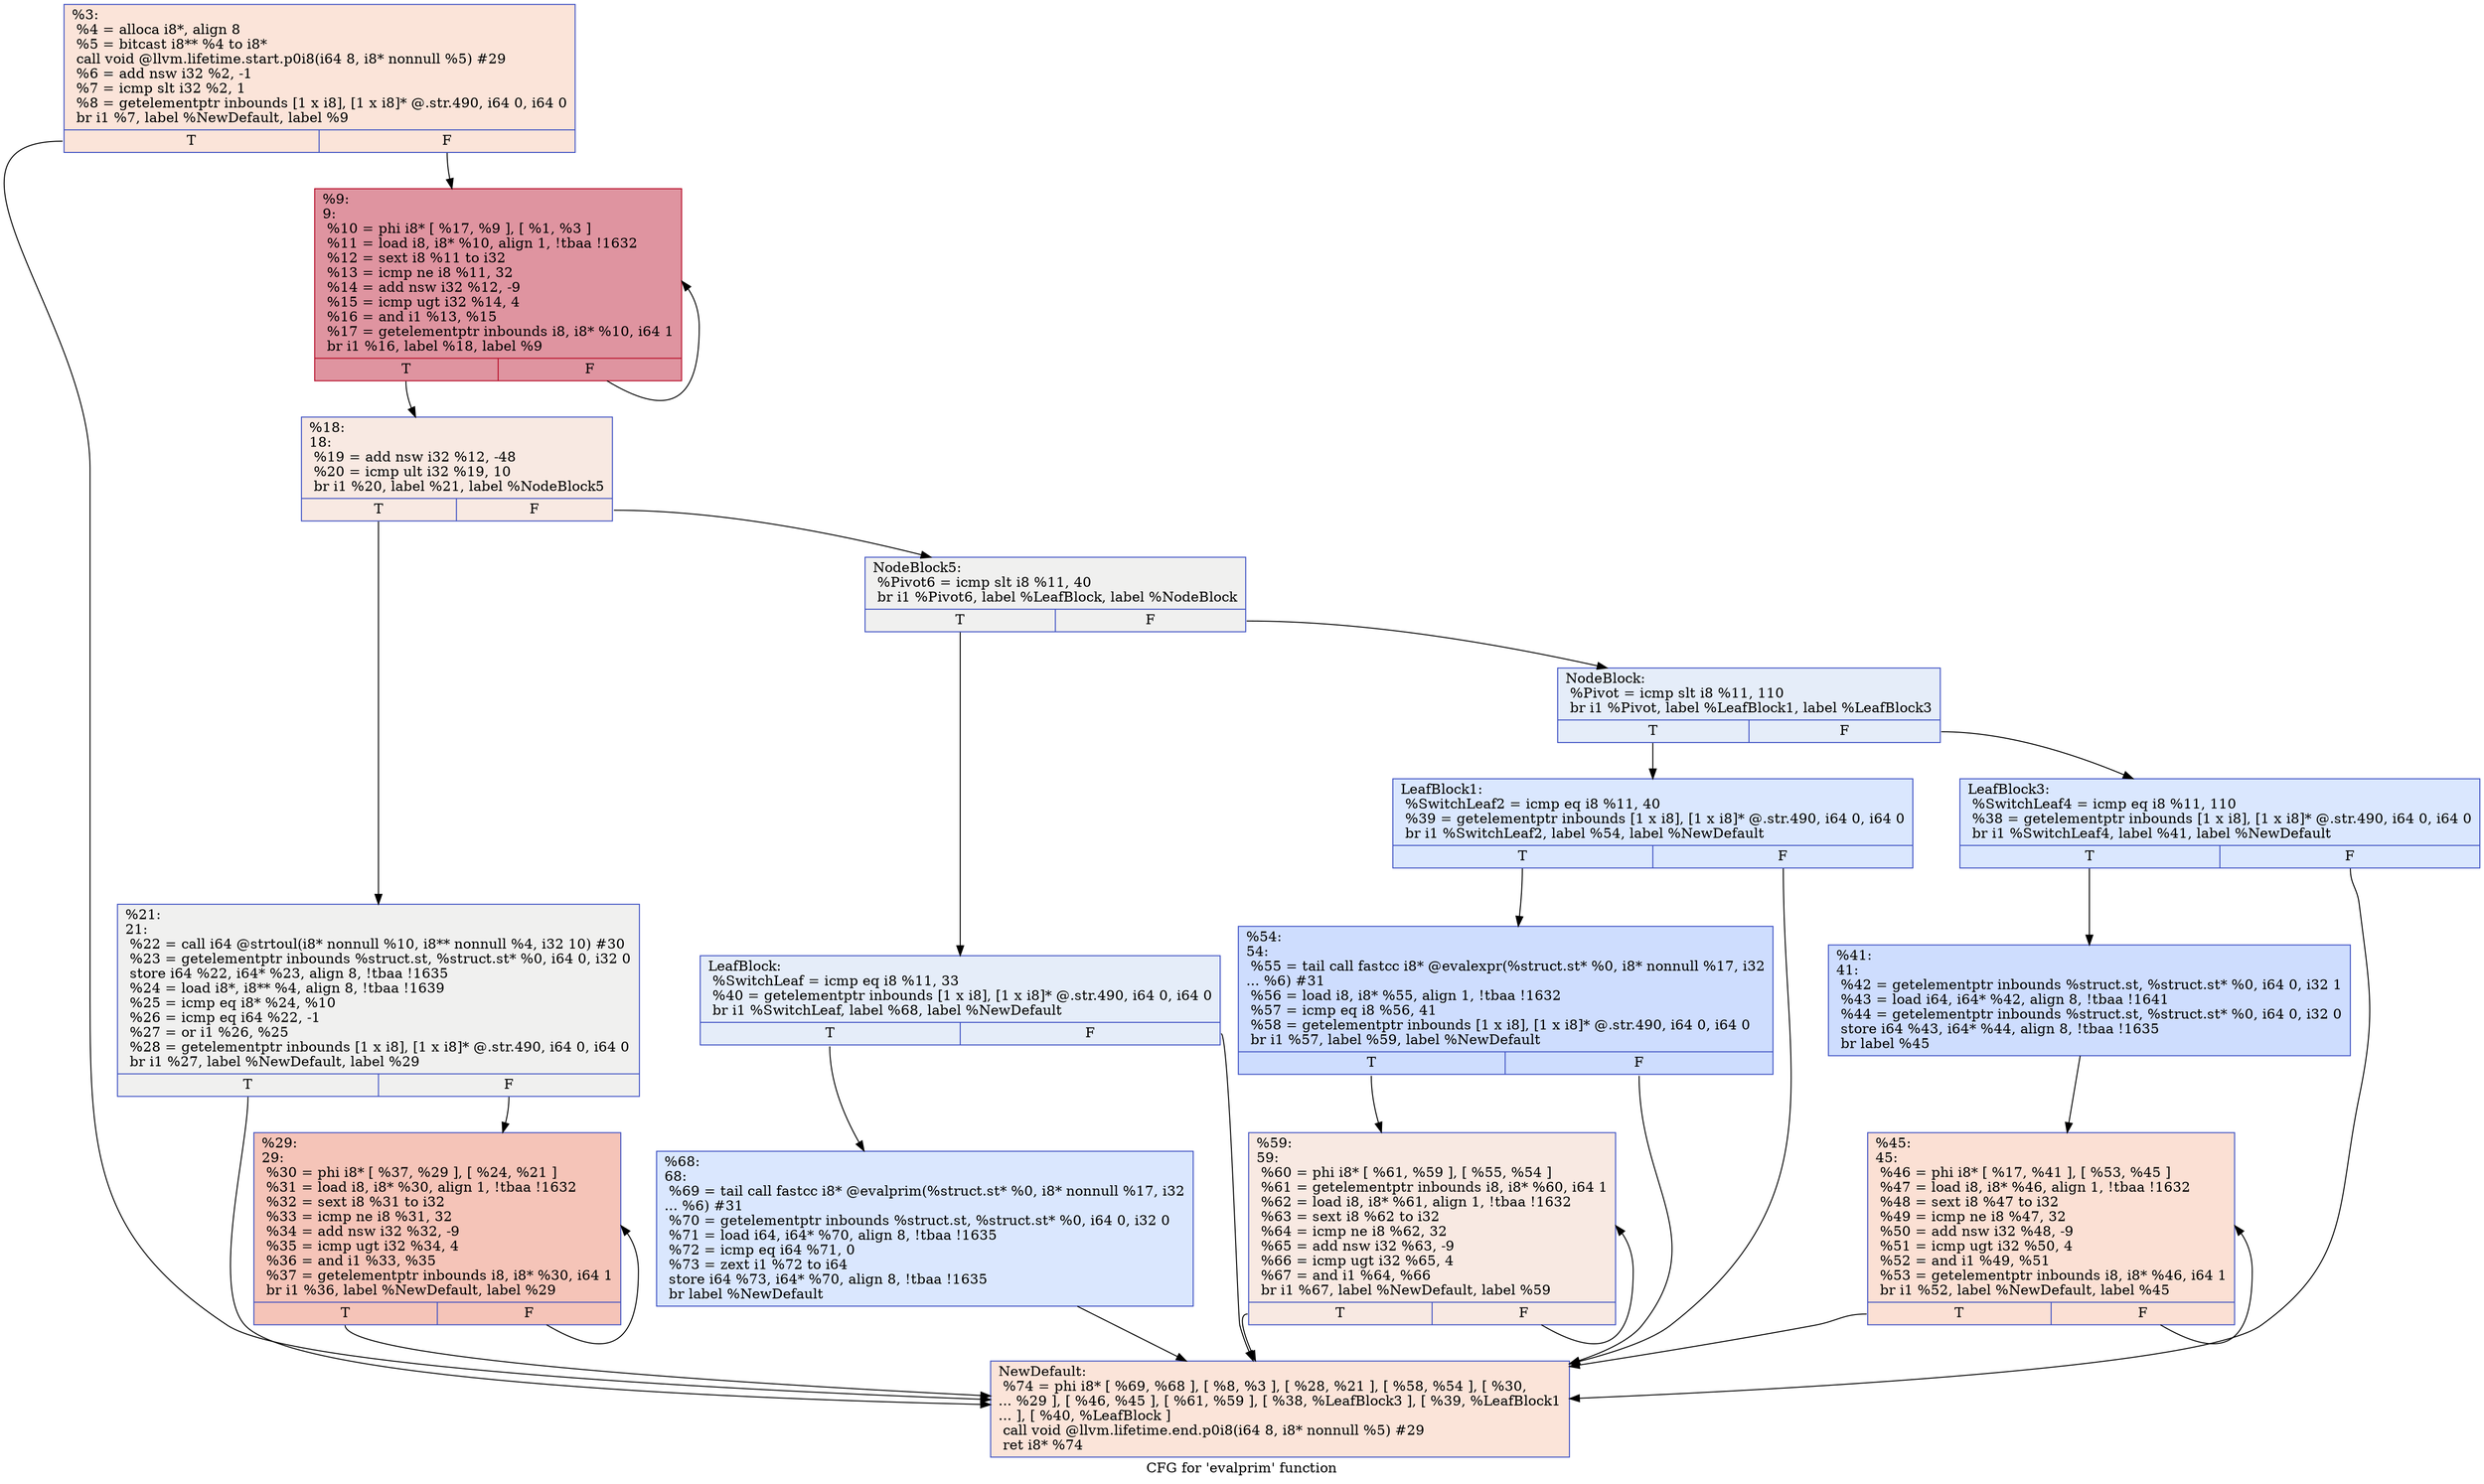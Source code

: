 digraph "CFG for 'evalprim' function" {
	label="CFG for 'evalprim' function";

	Node0x18db330 [shape=record,color="#3d50c3ff", style=filled, fillcolor="#f5c1a970",label="{%3:\l  %4 = alloca i8*, align 8\l  %5 = bitcast i8** %4 to i8*\l  call void @llvm.lifetime.start.p0i8(i64 8, i8* nonnull %5) #29\l  %6 = add nsw i32 %2, -1\l  %7 = icmp slt i32 %2, 1\l  %8 = getelementptr inbounds [1 x i8], [1 x i8]* @.str.490, i64 0, i64 0\l  br i1 %7, label %NewDefault, label %9\l|{<s0>T|<s1>F}}"];
	Node0x18db330:s0 -> Node0x18dc2a0;
	Node0x18db330:s1 -> Node0x18dbe40;
	Node0x18dbe40 [shape=record,color="#b70d28ff", style=filled, fillcolor="#b70d2870",label="{%9:\l9:                                                \l  %10 = phi i8* [ %17, %9 ], [ %1, %3 ]\l  %11 = load i8, i8* %10, align 1, !tbaa !1632\l  %12 = sext i8 %11 to i32\l  %13 = icmp ne i8 %11, 32\l  %14 = add nsw i32 %12, -9\l  %15 = icmp ugt i32 %14, 4\l  %16 = and i1 %13, %15\l  %17 = getelementptr inbounds i8, i8* %10, i64 1\l  br i1 %16, label %18, label %9\l|{<s0>T|<s1>F}}"];
	Node0x18dbe40:s0 -> Node0x18dbe90;
	Node0x18dbe40:s1 -> Node0x18dbe40;
	Node0x18dbe90 [shape=record,color="#3d50c3ff", style=filled, fillcolor="#efcebd70",label="{%18:\l18:                                               \l  %19 = add nsw i32 %12, -48\l  %20 = icmp ult i32 %19, 10\l  br i1 %20, label %21, label %NodeBlock5\l|{<s0>T|<s1>F}}"];
	Node0x18dbe90:s0 -> Node0x18dbee0;
	Node0x18dbe90:s1 -> Node0x18dbf80;
	Node0x18dbee0 [shape=record,color="#3d50c3ff", style=filled, fillcolor="#dedcdb70",label="{%21:\l21:                                               \l  %22 = call i64 @strtoul(i8* nonnull %10, i8** nonnull %4, i32 10) #30\l  %23 = getelementptr inbounds %struct.st, %struct.st* %0, i64 0, i32 0\l  store i64 %22, i64* %23, align 8, !tbaa !1635\l  %24 = load i8*, i8** %4, align 8, !tbaa !1639\l  %25 = icmp eq i8* %24, %10\l  %26 = icmp eq i64 %22, -1\l  %27 = or i1 %26, %25\l  %28 = getelementptr inbounds [1 x i8], [1 x i8]* @.str.490, i64 0, i64 0\l  br i1 %27, label %NewDefault, label %29\l|{<s0>T|<s1>F}}"];
	Node0x18dbee0:s0 -> Node0x18dc2a0;
	Node0x18dbee0:s1 -> Node0x18dbf30;
	Node0x18dbf30 [shape=record,color="#3d50c3ff", style=filled, fillcolor="#e97a5f70",label="{%29:\l29:                                               \l  %30 = phi i8* [ %37, %29 ], [ %24, %21 ]\l  %31 = load i8, i8* %30, align 1, !tbaa !1632\l  %32 = sext i8 %31 to i32\l  %33 = icmp ne i8 %31, 32\l  %34 = add nsw i32 %32, -9\l  %35 = icmp ugt i32 %34, 4\l  %36 = and i1 %33, %35\l  %37 = getelementptr inbounds i8, i8* %30, i64 1\l  br i1 %36, label %NewDefault, label %29\l|{<s0>T|<s1>F}}"];
	Node0x18dbf30:s0 -> Node0x18dc2a0;
	Node0x18dbf30:s1 -> Node0x18dbf30;
	Node0x18dbf80 [shape=record,color="#3d50c3ff", style=filled, fillcolor="#dedcdb70",label="{NodeBlock5:                                       \l  %Pivot6 = icmp slt i8 %11, 40\l  br i1 %Pivot6, label %LeafBlock, label %NodeBlock\l|{<s0>T|<s1>F}}"];
	Node0x18dbf80:s0 -> Node0x18dc0c0;
	Node0x18dbf80:s1 -> Node0x18dbfd0;
	Node0x18dbfd0 [shape=record,color="#3d50c3ff", style=filled, fillcolor="#c5d6f270",label="{NodeBlock:                                        \l  %Pivot = icmp slt i8 %11, 110\l  br i1 %Pivot, label %LeafBlock1, label %LeafBlock3\l|{<s0>T|<s1>F}}"];
	Node0x18dbfd0:s0 -> Node0x18dc070;
	Node0x18dbfd0:s1 -> Node0x18dc020;
	Node0x18dc020 [shape=record,color="#3d50c3ff", style=filled, fillcolor="#abc8fd70",label="{LeafBlock3:                                       \l  %SwitchLeaf4 = icmp eq i8 %11, 110\l  %38 = getelementptr inbounds [1 x i8], [1 x i8]* @.str.490, i64 0, i64 0\l  br i1 %SwitchLeaf4, label %41, label %NewDefault\l|{<s0>T|<s1>F}}"];
	Node0x18dc020:s0 -> Node0x18dc110;
	Node0x18dc020:s1 -> Node0x18dc2a0;
	Node0x18dc070 [shape=record,color="#3d50c3ff", style=filled, fillcolor="#abc8fd70",label="{LeafBlock1:                                       \l  %SwitchLeaf2 = icmp eq i8 %11, 40\l  %39 = getelementptr inbounds [1 x i8], [1 x i8]* @.str.490, i64 0, i64 0\l  br i1 %SwitchLeaf2, label %54, label %NewDefault\l|{<s0>T|<s1>F}}"];
	Node0x18dc070:s0 -> Node0x18dc1b0;
	Node0x18dc070:s1 -> Node0x18dc2a0;
	Node0x18dc0c0 [shape=record,color="#3d50c3ff", style=filled, fillcolor="#c5d6f270",label="{LeafBlock:                                        \l  %SwitchLeaf = icmp eq i8 %11, 33\l  %40 = getelementptr inbounds [1 x i8], [1 x i8]* @.str.490, i64 0, i64 0\l  br i1 %SwitchLeaf, label %68, label %NewDefault\l|{<s0>T|<s1>F}}"];
	Node0x18dc0c0:s0 -> Node0x18dc250;
	Node0x18dc0c0:s1 -> Node0x18dc2a0;
	Node0x18dc110 [shape=record,color="#3d50c3ff", style=filled, fillcolor="#8fb1fe70",label="{%41:\l41:                                               \l  %42 = getelementptr inbounds %struct.st, %struct.st* %0, i64 0, i32 1\l  %43 = load i64, i64* %42, align 8, !tbaa !1641\l  %44 = getelementptr inbounds %struct.st, %struct.st* %0, i64 0, i32 0\l  store i64 %43, i64* %44, align 8, !tbaa !1635\l  br label %45\l}"];
	Node0x18dc110 -> Node0x18dc160;
	Node0x18dc160 [shape=record,color="#3d50c3ff", style=filled, fillcolor="#f7b99e70",label="{%45:\l45:                                               \l  %46 = phi i8* [ %17, %41 ], [ %53, %45 ]\l  %47 = load i8, i8* %46, align 1, !tbaa !1632\l  %48 = sext i8 %47 to i32\l  %49 = icmp ne i8 %47, 32\l  %50 = add nsw i32 %48, -9\l  %51 = icmp ugt i32 %50, 4\l  %52 = and i1 %49, %51\l  %53 = getelementptr inbounds i8, i8* %46, i64 1\l  br i1 %52, label %NewDefault, label %45\l|{<s0>T|<s1>F}}"];
	Node0x18dc160:s0 -> Node0x18dc2a0;
	Node0x18dc160:s1 -> Node0x18dc160;
	Node0x18dc1b0 [shape=record,color="#3d50c3ff", style=filled, fillcolor="#8fb1fe70",label="{%54:\l54:                                               \l  %55 = tail call fastcc i8* @evalexpr(%struct.st* %0, i8* nonnull %17, i32\l... %6) #31\l  %56 = load i8, i8* %55, align 1, !tbaa !1632\l  %57 = icmp eq i8 %56, 41\l  %58 = getelementptr inbounds [1 x i8], [1 x i8]* @.str.490, i64 0, i64 0\l  br i1 %57, label %59, label %NewDefault\l|{<s0>T|<s1>F}}"];
	Node0x18dc1b0:s0 -> Node0x18dc200;
	Node0x18dc1b0:s1 -> Node0x18dc2a0;
	Node0x18dc200 [shape=record,color="#3d50c3ff", style=filled, fillcolor="#efcebd70",label="{%59:\l59:                                               \l  %60 = phi i8* [ %61, %59 ], [ %55, %54 ]\l  %61 = getelementptr inbounds i8, i8* %60, i64 1\l  %62 = load i8, i8* %61, align 1, !tbaa !1632\l  %63 = sext i8 %62 to i32\l  %64 = icmp ne i8 %62, 32\l  %65 = add nsw i32 %63, -9\l  %66 = icmp ugt i32 %65, 4\l  %67 = and i1 %64, %66\l  br i1 %67, label %NewDefault, label %59\l|{<s0>T|<s1>F}}"];
	Node0x18dc200:s0 -> Node0x18dc2a0;
	Node0x18dc200:s1 -> Node0x18dc200;
	Node0x18dc250 [shape=record,color="#3d50c3ff", style=filled, fillcolor="#abc8fd70",label="{%68:\l68:                                               \l  %69 = tail call fastcc i8* @evalprim(%struct.st* %0, i8* nonnull %17, i32\l... %6) #31\l  %70 = getelementptr inbounds %struct.st, %struct.st* %0, i64 0, i32 0\l  %71 = load i64, i64* %70, align 8, !tbaa !1635\l  %72 = icmp eq i64 %71, 0\l  %73 = zext i1 %72 to i64\l  store i64 %73, i64* %70, align 8, !tbaa !1635\l  br label %NewDefault\l}"];
	Node0x18dc250 -> Node0x18dc2a0;
	Node0x18dc2a0 [shape=record,color="#3d50c3ff", style=filled, fillcolor="#f5c1a970",label="{NewDefault:                                       \l  %74 = phi i8* [ %69, %68 ], [ %8, %3 ], [ %28, %21 ], [ %58, %54 ], [ %30,\l... %29 ], [ %46, %45 ], [ %61, %59 ], [ %38, %LeafBlock3 ], [ %39, %LeafBlock1\l... ], [ %40, %LeafBlock ]\l  call void @llvm.lifetime.end.p0i8(i64 8, i8* nonnull %5) #29\l  ret i8* %74\l}"];
}
